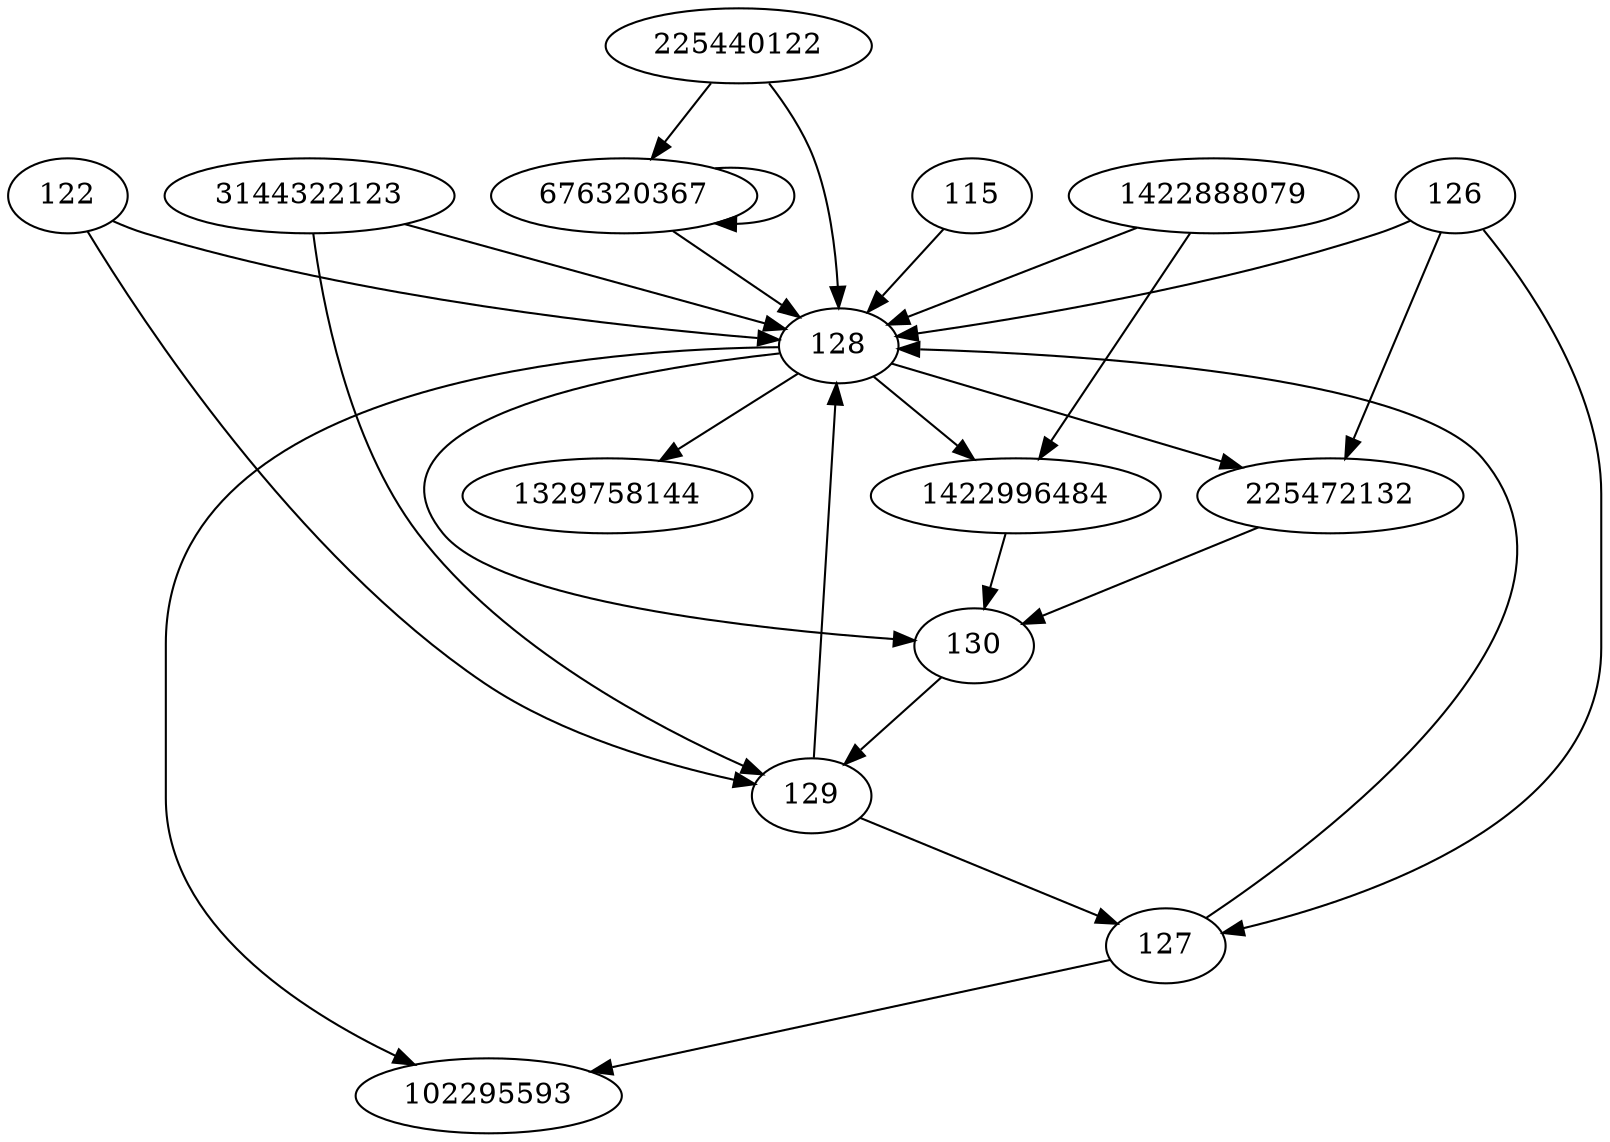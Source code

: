 digraph  {
1329758144;
129;
130;
128;
1422996484;
225472132;
122;
102295593;
3144322123;
1422888079;
676320367;
115;
225440122;
126;
127;
129 -> 128;
129 -> 127;
130 -> 129;
128 -> 102295593;
128 -> 130;
128 -> 1329758144;
128 -> 1422996484;
128 -> 225472132;
1422996484 -> 130;
225472132 -> 130;
122 -> 128;
122 -> 129;
3144322123 -> 128;
3144322123 -> 129;
1422888079 -> 128;
1422888079 -> 1422996484;
676320367 -> 676320367;
676320367 -> 128;
115 -> 128;
225440122 -> 676320367;
225440122 -> 128;
126 -> 127;
126 -> 128;
126 -> 225472132;
127 -> 102295593;
127 -> 128;
}
